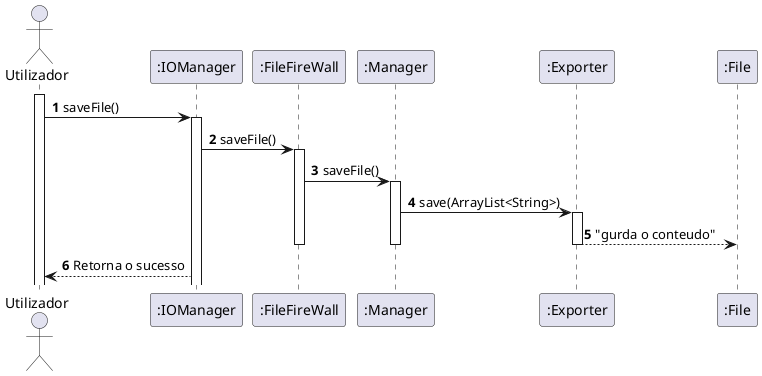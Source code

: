 @startuml
actor "Utilizador" as u
participant ":IOManager" as io
participant ":FileFireWall" as fw
participant ":Manager" as manager
participant ":Exporter" as out
autonumber
activate u
u->io:saveFile()
activate io
io->fw:saveFile()
activate fw
fw->manager:saveFile()
activate manager
manager->out : save(ArrayList<String>)
activate out
out-->":File": "gurda o conteudo"
deactivate
deactivate
deactivate
io-->u:Retorna o sucesso



@enduml